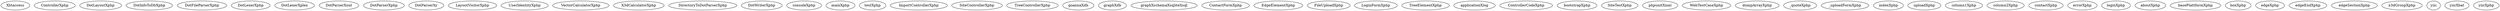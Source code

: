 digraph G {
Xhtaccess;
subgraph components {
ControllerXphp;
DotLayoutXphp;
subgraph dotToX {
DotInfoToDbXphp;
subgraph fileParser {
DotFileParserXphp;
DotLexerXphp;
DotLexerXplex;
DotParserXout;
DotParserXphp;
DotParserXy;
}
}
LayoutVisitorXphp;
UserIdentityXphp;
VectorCalculatorXphp;
X3dCalculatorXphp;
subgraph xToDot {
DirectoryToDotParserXphp;
DotWriterXphp;
}
}
subgraph config {
consoleXphp;
mainXphp;
testXphp;
}
subgraph controllers {
ImportControllerXphp;
SiteControllerXphp;
TreeControllerXphp;
}
subgraph data {
goannaXdb;
graphXdb;
graphXschemaXsqliteXsql;
}
subgraph models {
ContactFormXphp;
EdgeElementXphp;
FileUploadXphp;
LoginFormXphp;
TreeElementXphp;
}
subgraph runtime {
applicationXlog;
subgraph giiX1X1X10 {
ControllerCodeXphp;
}
}
subgraph tests {
bootstrapXphp;
subgraph functional {
SiteTestXphp;
}
phpunitXxml;
WebTestCaseXphp;
}
subgraph views {
dumpArrayXphp;
subgraph import {
_quoteXphp;
_uploadFormXphp;
indexXphp;
uploadXphp;
}
subgraph layouts {
column1Xphp;
column2Xphp;
mainXphp;
}
subgraph site {
contactXphp;
errorXphp;
indexXphp;
loginXphp;
subgraph pages {
aboutXphp;
}
}
subgraph tree {
indexXphp;
subgraph shapes {
basePlattformXphp;
boxXphp;
edgeXphp;
edgeEndXphp;
edgeSectionXphp;
}
x3dGroupXphp;
}
}
yiic;
yiicXbat;
yiicXphp;
}
